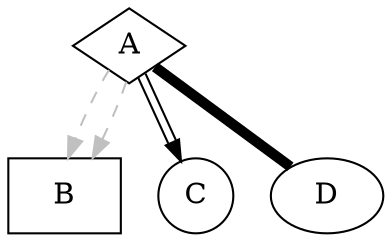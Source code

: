 digraph test1  {

  A [shape=diamond]
  B [shape=diamond]
  B [shape=box]
  C [shape=circle]

  A -> B [style=dashed, color=grey]
  A -> B [style=dashed, color=grey]
  A -> C [color="black:invis:black"]
  A -> D [penwidth=5, arrowhead=none]

}
